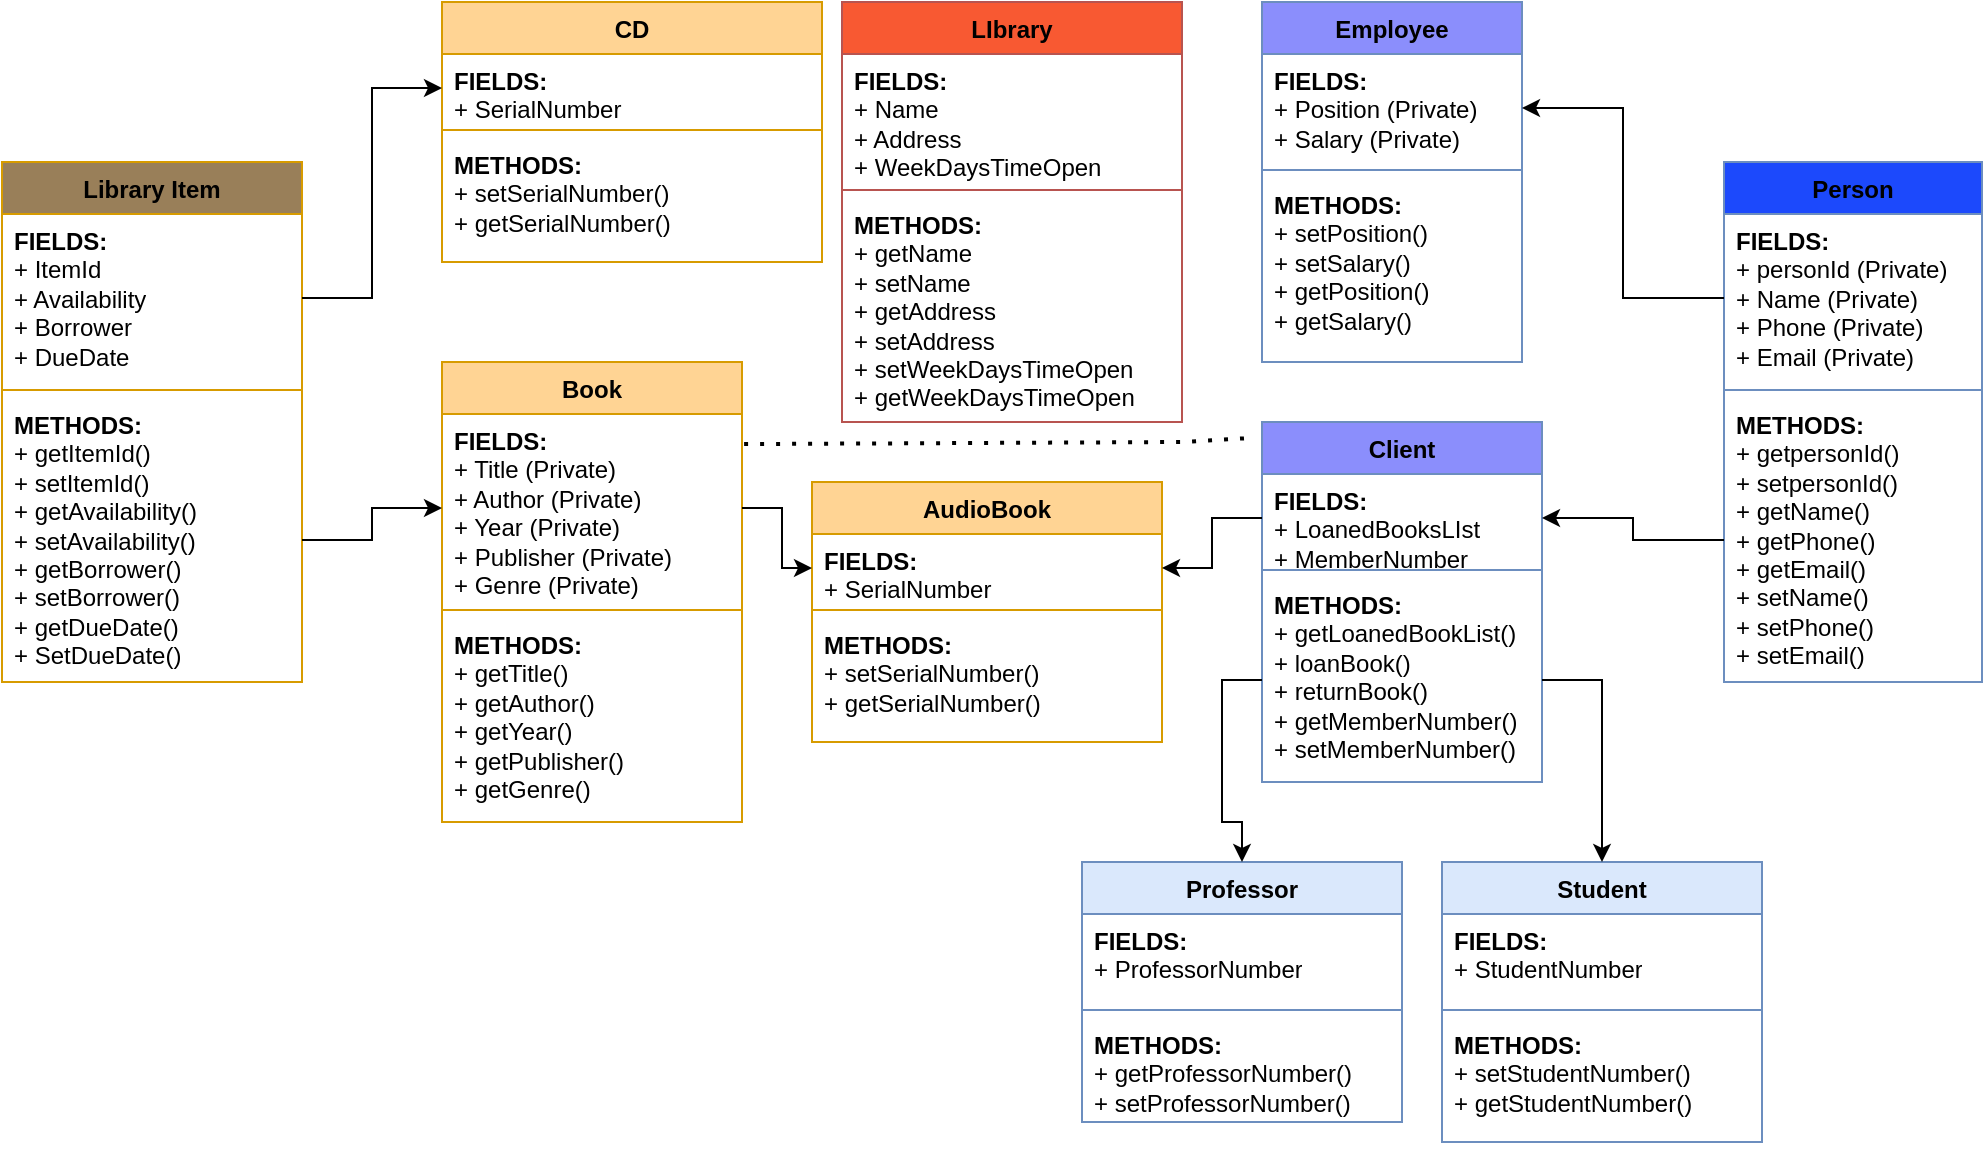 <mxfile version="21.1.8" type="github">
  <diagram name="Page-1" id="rwvauSxjsksC3MHOpXXF">
    <mxGraphModel dx="3134" dy="768" grid="1" gridSize="10" guides="1" tooltips="1" connect="1" arrows="1" fold="1" page="1" pageScale="1" pageWidth="850" pageHeight="1100" math="0" shadow="0">
      <root>
        <mxCell id="0" />
        <mxCell id="1" parent="0" />
        <mxCell id="jhaIpsoPv-nKPH1S88DZ-1" value="LIbrary" style="swimlane;fontStyle=1;align=center;verticalAlign=top;childLayout=stackLayout;horizontal=1;startSize=26;horizontalStack=0;resizeParent=1;resizeParentMax=0;resizeLast=0;collapsible=1;marginBottom=0;whiteSpace=wrap;html=1;fillColor=#F85932;strokeColor=#b85450;" vertex="1" parent="1">
          <mxGeometry x="-1102" y="30" width="170" height="210" as="geometry">
            <mxRectangle x="-1300" y="300" width="80" height="30" as="alternateBounds" />
          </mxGeometry>
        </mxCell>
        <mxCell id="jhaIpsoPv-nKPH1S88DZ-2" value="&lt;b&gt;FIELDS:&lt;br&gt;&lt;/b&gt;+ Name&lt;br&gt;+ Address&lt;br&gt;+ WeekDaysTimeOpen" style="text;strokeColor=none;fillColor=none;align=left;verticalAlign=top;spacingLeft=4;spacingRight=4;overflow=hidden;rotatable=0;points=[[0,0.5],[1,0.5]];portConstraint=eastwest;whiteSpace=wrap;html=1;" vertex="1" parent="jhaIpsoPv-nKPH1S88DZ-1">
          <mxGeometry y="26" width="170" height="64" as="geometry" />
        </mxCell>
        <mxCell id="jhaIpsoPv-nKPH1S88DZ-3" value="" style="line;strokeWidth=1;fillColor=none;align=left;verticalAlign=middle;spacingTop=-1;spacingLeft=3;spacingRight=3;rotatable=0;labelPosition=right;points=[];portConstraint=eastwest;strokeColor=inherit;" vertex="1" parent="jhaIpsoPv-nKPH1S88DZ-1">
          <mxGeometry y="90" width="170" height="8" as="geometry" />
        </mxCell>
        <mxCell id="jhaIpsoPv-nKPH1S88DZ-4" value="&lt;b&gt;METHODS:&lt;br&gt;&lt;/b&gt;+ getName&lt;br&gt;+ setName&lt;br&gt;+ getAddress&lt;br&gt;+ setAddress&lt;br&gt;+ setWeekDaysTimeOpen&lt;br&gt;+ getWeekDaysTimeOpen&lt;br&gt;" style="text;strokeColor=none;fillColor=none;align=left;verticalAlign=top;spacingLeft=4;spacingRight=4;overflow=hidden;rotatable=0;points=[[0,0.5],[1,0.5]];portConstraint=eastwest;whiteSpace=wrap;html=1;" vertex="1" parent="jhaIpsoPv-nKPH1S88DZ-1">
          <mxGeometry y="98" width="170" height="112" as="geometry" />
        </mxCell>
        <mxCell id="jhaIpsoPv-nKPH1S88DZ-5" value="Person" style="swimlane;fontStyle=1;align=center;verticalAlign=top;childLayout=stackLayout;horizontal=1;startSize=26;horizontalStack=0;resizeParent=1;resizeParentMax=0;resizeLast=0;collapsible=1;marginBottom=0;whiteSpace=wrap;html=1;fillColor=#1C49FC;strokeColor=#6c8ebf;" vertex="1" parent="1">
          <mxGeometry x="-661" y="110" width="129" height="260" as="geometry">
            <mxRectangle x="-1300" y="300" width="80" height="30" as="alternateBounds" />
          </mxGeometry>
        </mxCell>
        <mxCell id="jhaIpsoPv-nKPH1S88DZ-6" value="&lt;b&gt;FIELDS:&lt;br&gt;&lt;/b&gt;+ personId (Private)&lt;br&gt;+ Name (Private)&lt;br&gt;+ Phone (Private)&lt;br&gt;+ Email (Private)" style="text;strokeColor=none;fillColor=none;align=left;verticalAlign=top;spacingLeft=4;spacingRight=4;overflow=hidden;rotatable=0;points=[[0,0.5],[1,0.5]];portConstraint=eastwest;whiteSpace=wrap;html=1;" vertex="1" parent="jhaIpsoPv-nKPH1S88DZ-5">
          <mxGeometry y="26" width="129" height="84" as="geometry" />
        </mxCell>
        <mxCell id="jhaIpsoPv-nKPH1S88DZ-7" value="" style="line;strokeWidth=1;fillColor=none;align=left;verticalAlign=middle;spacingTop=-1;spacingLeft=3;spacingRight=3;rotatable=0;labelPosition=right;points=[];portConstraint=eastwest;strokeColor=inherit;" vertex="1" parent="jhaIpsoPv-nKPH1S88DZ-5">
          <mxGeometry y="110" width="129" height="8" as="geometry" />
        </mxCell>
        <mxCell id="jhaIpsoPv-nKPH1S88DZ-8" value="&lt;b&gt;METHODS:&lt;/b&gt;&lt;br&gt;+ getpersonId()&lt;br&gt;+ setpersonId()&lt;br&gt;+ getName()&lt;br style=&quot;border-color: var(--border-color);&quot;&gt;+ getPhone()&lt;br style=&quot;border-color: var(--border-color);&quot;&gt;+ getEmail()&lt;br&gt;+&amp;nbsp;setName()&lt;br&gt;+&amp;nbsp;setPhone()&lt;br&gt;+ setEmail()" style="text;strokeColor=none;fillColor=none;align=left;verticalAlign=top;spacingLeft=4;spacingRight=4;overflow=hidden;rotatable=0;points=[[0,0.5],[1,0.5]];portConstraint=eastwest;whiteSpace=wrap;html=1;" vertex="1" parent="jhaIpsoPv-nKPH1S88DZ-5">
          <mxGeometry y="118" width="129" height="142" as="geometry" />
        </mxCell>
        <mxCell id="jhaIpsoPv-nKPH1S88DZ-9" value="Client" style="swimlane;fontStyle=1;align=center;verticalAlign=top;childLayout=stackLayout;horizontal=1;startSize=26;horizontalStack=0;resizeParent=1;resizeParentMax=0;resizeLast=0;collapsible=1;marginBottom=0;whiteSpace=wrap;html=1;fillColor=#8B8EFC;strokeColor=#6c8ebf;" vertex="1" parent="1">
          <mxGeometry x="-892" y="240" width="140" height="180" as="geometry">
            <mxRectangle x="-1300" y="300" width="80" height="30" as="alternateBounds" />
          </mxGeometry>
        </mxCell>
        <mxCell id="jhaIpsoPv-nKPH1S88DZ-10" value="&lt;b&gt;FIELDS:&lt;br&gt;&lt;/b&gt;+ LoanedBooksLIst&lt;br&gt;+ MemberNumber" style="text;strokeColor=none;fillColor=none;align=left;verticalAlign=top;spacingLeft=4;spacingRight=4;overflow=hidden;rotatable=0;points=[[0,0.5],[1,0.5]];portConstraint=eastwest;whiteSpace=wrap;html=1;" vertex="1" parent="jhaIpsoPv-nKPH1S88DZ-9">
          <mxGeometry y="26" width="140" height="44" as="geometry" />
        </mxCell>
        <mxCell id="jhaIpsoPv-nKPH1S88DZ-11" value="" style="line;strokeWidth=1;fillColor=none;align=left;verticalAlign=middle;spacingTop=-1;spacingLeft=3;spacingRight=3;rotatable=0;labelPosition=right;points=[];portConstraint=eastwest;strokeColor=inherit;" vertex="1" parent="jhaIpsoPv-nKPH1S88DZ-9">
          <mxGeometry y="70" width="140" height="8" as="geometry" />
        </mxCell>
        <mxCell id="jhaIpsoPv-nKPH1S88DZ-12" value="&lt;b&gt;METHODS:&lt;/b&gt;&lt;br&gt;+&amp;nbsp;getLoanedBookList()&lt;br&gt;+ loanBook()&lt;br&gt;+ returnBook()&lt;br&gt;+ getMemberNumber()&lt;br style=&quot;border-color: var(--border-color);&quot;&gt;+ setMemberNumber()" style="text;strokeColor=none;fillColor=none;align=left;verticalAlign=top;spacingLeft=4;spacingRight=4;overflow=hidden;rotatable=0;points=[[0,0.5],[1,0.5]];portConstraint=eastwest;whiteSpace=wrap;html=1;" vertex="1" parent="jhaIpsoPv-nKPH1S88DZ-9">
          <mxGeometry y="78" width="140" height="102" as="geometry" />
        </mxCell>
        <mxCell id="jhaIpsoPv-nKPH1S88DZ-13" value="Employee" style="swimlane;fontStyle=1;align=center;verticalAlign=top;childLayout=stackLayout;horizontal=1;startSize=26;horizontalStack=0;resizeParent=1;resizeParentMax=0;resizeLast=0;collapsible=1;marginBottom=0;whiteSpace=wrap;html=1;fillColor=#8B8EFC;strokeColor=#6c8ebf;" vertex="1" parent="1">
          <mxGeometry x="-892" y="30" width="130" height="180" as="geometry">
            <mxRectangle x="-1300" y="300" width="80" height="30" as="alternateBounds" />
          </mxGeometry>
        </mxCell>
        <mxCell id="jhaIpsoPv-nKPH1S88DZ-14" value="&lt;b&gt;FIELDS:&lt;br&gt;&lt;/b&gt;+ Position (Private)&amp;nbsp;&lt;br&gt;+ Salary (Private)" style="text;strokeColor=none;fillColor=none;align=left;verticalAlign=top;spacingLeft=4;spacingRight=4;overflow=hidden;rotatable=0;points=[[0,0.5],[1,0.5]];portConstraint=eastwest;whiteSpace=wrap;html=1;" vertex="1" parent="jhaIpsoPv-nKPH1S88DZ-13">
          <mxGeometry y="26" width="130" height="54" as="geometry" />
        </mxCell>
        <mxCell id="jhaIpsoPv-nKPH1S88DZ-15" value="" style="line;strokeWidth=1;fillColor=none;align=left;verticalAlign=middle;spacingTop=-1;spacingLeft=3;spacingRight=3;rotatable=0;labelPosition=right;points=[];portConstraint=eastwest;strokeColor=inherit;" vertex="1" parent="jhaIpsoPv-nKPH1S88DZ-13">
          <mxGeometry y="80" width="130" height="8" as="geometry" />
        </mxCell>
        <mxCell id="jhaIpsoPv-nKPH1S88DZ-16" value="&lt;b&gt;METHODS:&lt;/b&gt;&lt;br&gt;+ setPosition()&lt;br style=&quot;border-color: var(--border-color);&quot;&gt;+ setSalary()&lt;br&gt;+&amp;nbsp;getPosition()&lt;br&gt;+&amp;nbsp;getSalary()" style="text;strokeColor=none;fillColor=none;align=left;verticalAlign=top;spacingLeft=4;spacingRight=4;overflow=hidden;rotatable=0;points=[[0,0.5],[1,0.5]];portConstraint=eastwest;whiteSpace=wrap;html=1;" vertex="1" parent="jhaIpsoPv-nKPH1S88DZ-13">
          <mxGeometry y="88" width="130" height="92" as="geometry" />
        </mxCell>
        <mxCell id="jhaIpsoPv-nKPH1S88DZ-17" value="Professor" style="swimlane;fontStyle=1;align=center;verticalAlign=top;childLayout=stackLayout;horizontal=1;startSize=26;horizontalStack=0;resizeParent=1;resizeParentMax=0;resizeLast=0;collapsible=1;marginBottom=0;whiteSpace=wrap;html=1;fillColor=#dae8fc;strokeColor=#6c8ebf;" vertex="1" parent="1">
          <mxGeometry x="-982" y="460" width="160" height="130" as="geometry">
            <mxRectangle x="-1300" y="300" width="80" height="30" as="alternateBounds" />
          </mxGeometry>
        </mxCell>
        <mxCell id="jhaIpsoPv-nKPH1S88DZ-18" value="&lt;b style=&quot;&quot;&gt;FIELDS:&lt;br&gt;&lt;/b&gt;+ ProfessorNumber" style="text;strokeColor=none;fillColor=none;align=left;verticalAlign=top;spacingLeft=4;spacingRight=4;overflow=hidden;rotatable=0;points=[[0,0.5],[1,0.5]];portConstraint=eastwest;whiteSpace=wrap;html=1;" vertex="1" parent="jhaIpsoPv-nKPH1S88DZ-17">
          <mxGeometry y="26" width="160" height="44" as="geometry" />
        </mxCell>
        <mxCell id="jhaIpsoPv-nKPH1S88DZ-19" value="" style="line;strokeWidth=1;fillColor=none;align=left;verticalAlign=middle;spacingTop=-1;spacingLeft=3;spacingRight=3;rotatable=0;labelPosition=right;points=[];portConstraint=eastwest;strokeColor=inherit;" vertex="1" parent="jhaIpsoPv-nKPH1S88DZ-17">
          <mxGeometry y="70" width="160" height="8" as="geometry" />
        </mxCell>
        <mxCell id="jhaIpsoPv-nKPH1S88DZ-20" value="&lt;b style=&quot;&quot;&gt;METHODS:&lt;/b&gt;&lt;br&gt;+ getProfessorNumber()&lt;br&gt;+ setProfessorNumber()" style="text;strokeColor=none;fillColor=none;align=left;verticalAlign=top;spacingLeft=4;spacingRight=4;overflow=hidden;rotatable=0;points=[[0,0.5],[1,0.5]];portConstraint=eastwest;whiteSpace=wrap;html=1;" vertex="1" parent="jhaIpsoPv-nKPH1S88DZ-17">
          <mxGeometry y="78" width="160" height="52" as="geometry" />
        </mxCell>
        <mxCell id="jhaIpsoPv-nKPH1S88DZ-21" value="Student" style="swimlane;fontStyle=1;align=center;verticalAlign=top;childLayout=stackLayout;horizontal=1;startSize=26;horizontalStack=0;resizeParent=1;resizeParentMax=0;resizeLast=0;collapsible=1;marginBottom=0;whiteSpace=wrap;html=1;fillColor=#dae8fc;strokeColor=#6c8ebf;" vertex="1" parent="1">
          <mxGeometry x="-802" y="460" width="160" height="140" as="geometry">
            <mxRectangle x="-1300" y="300" width="80" height="30" as="alternateBounds" />
          </mxGeometry>
        </mxCell>
        <mxCell id="jhaIpsoPv-nKPH1S88DZ-22" value="&lt;b&gt;FIELDS:&lt;br&gt;&lt;/b&gt;+ StudentNumber" style="text;strokeColor=none;fillColor=none;align=left;verticalAlign=top;spacingLeft=4;spacingRight=4;overflow=hidden;rotatable=0;points=[[0,0.5],[1,0.5]];portConstraint=eastwest;whiteSpace=wrap;html=1;" vertex="1" parent="jhaIpsoPv-nKPH1S88DZ-21">
          <mxGeometry y="26" width="160" height="44" as="geometry" />
        </mxCell>
        <mxCell id="jhaIpsoPv-nKPH1S88DZ-23" value="" style="line;strokeWidth=1;fillColor=none;align=left;verticalAlign=middle;spacingTop=-1;spacingLeft=3;spacingRight=3;rotatable=0;labelPosition=right;points=[];portConstraint=eastwest;strokeColor=inherit;" vertex="1" parent="jhaIpsoPv-nKPH1S88DZ-21">
          <mxGeometry y="70" width="160" height="8" as="geometry" />
        </mxCell>
        <mxCell id="jhaIpsoPv-nKPH1S88DZ-24" value="&lt;b&gt;METHODS:&lt;/b&gt;&lt;br&gt;+ setStudentNumber()&lt;br&gt;+ getStudentNumber()" style="text;strokeColor=none;fillColor=none;align=left;verticalAlign=top;spacingLeft=4;spacingRight=4;overflow=hidden;rotatable=0;points=[[0,0.5],[1,0.5]];portConstraint=eastwest;whiteSpace=wrap;html=1;" vertex="1" parent="jhaIpsoPv-nKPH1S88DZ-21">
          <mxGeometry y="78" width="160" height="62" as="geometry" />
        </mxCell>
        <mxCell id="jhaIpsoPv-nKPH1S88DZ-25" style="edgeStyle=orthogonalEdgeStyle;rounded=0;orthogonalLoop=1;jettySize=auto;html=1;exitX=0;exitY=0.5;exitDx=0;exitDy=0;entryX=0.5;entryY=0;entryDx=0;entryDy=0;" edge="1" parent="1" source="jhaIpsoPv-nKPH1S88DZ-12" target="jhaIpsoPv-nKPH1S88DZ-17">
          <mxGeometry relative="1" as="geometry" />
        </mxCell>
        <mxCell id="jhaIpsoPv-nKPH1S88DZ-26" style="edgeStyle=orthogonalEdgeStyle;rounded=0;orthogonalLoop=1;jettySize=auto;html=1;exitX=1;exitY=0.5;exitDx=0;exitDy=0;entryX=0.5;entryY=0;entryDx=0;entryDy=0;" edge="1" parent="1" source="jhaIpsoPv-nKPH1S88DZ-12" target="jhaIpsoPv-nKPH1S88DZ-21">
          <mxGeometry relative="1" as="geometry" />
        </mxCell>
        <mxCell id="jhaIpsoPv-nKPH1S88DZ-27" value="Book" style="swimlane;fontStyle=1;align=center;verticalAlign=top;childLayout=stackLayout;horizontal=1;startSize=26;horizontalStack=0;resizeParent=1;resizeParentMax=0;resizeLast=0;collapsible=1;marginBottom=0;whiteSpace=wrap;html=1;fillColor=#FFD494;strokeColor=#d79b00;" vertex="1" parent="1">
          <mxGeometry x="-1302" y="210" width="150" height="230" as="geometry">
            <mxRectangle x="-1300" y="300" width="80" height="30" as="alternateBounds" />
          </mxGeometry>
        </mxCell>
        <mxCell id="jhaIpsoPv-nKPH1S88DZ-28" value="&lt;b style=&quot;border-color: var(--border-color);&quot;&gt;FIELDS:&lt;br style=&quot;border-color: var(--border-color);&quot;&gt;&lt;/b&gt;+ Title (Private)&lt;br style=&quot;border-color: var(--border-color);&quot;&gt;+ Author (Private)&lt;br style=&quot;border-color: var(--border-color);&quot;&gt;+ Year (Private)&lt;br style=&quot;border-color: var(--border-color);&quot;&gt;+ Publisher (Private)&lt;br style=&quot;border-color: var(--border-color);&quot;&gt;+ Genre (Private)" style="text;strokeColor=none;fillColor=none;align=left;verticalAlign=top;spacingLeft=4;spacingRight=4;overflow=hidden;rotatable=0;points=[[0,0.5],[1,0.5]];portConstraint=eastwest;whiteSpace=wrap;html=1;" vertex="1" parent="jhaIpsoPv-nKPH1S88DZ-27">
          <mxGeometry y="26" width="150" height="94" as="geometry" />
        </mxCell>
        <mxCell id="jhaIpsoPv-nKPH1S88DZ-29" value="" style="line;strokeWidth=1;fillColor=none;align=left;verticalAlign=middle;spacingTop=-1;spacingLeft=3;spacingRight=3;rotatable=0;labelPosition=right;points=[];portConstraint=eastwest;strokeColor=inherit;" vertex="1" parent="jhaIpsoPv-nKPH1S88DZ-27">
          <mxGeometry y="120" width="150" height="8" as="geometry" />
        </mxCell>
        <mxCell id="jhaIpsoPv-nKPH1S88DZ-30" value="&lt;b style=&quot;border-color: var(--border-color);&quot;&gt;METHODS:&lt;/b&gt;&lt;br style=&quot;border-color: var(--border-color);&quot;&gt;+&amp;nbsp;getTitle()&lt;br style=&quot;border-color: var(--border-color);&quot;&gt;+&amp;nbsp;getAuthor()&lt;br style=&quot;border-color: var(--border-color);&quot;&gt;+&amp;nbsp;getYear()&lt;br style=&quot;border-color: var(--border-color);&quot;&gt;+&amp;nbsp;getPublisher()&lt;br style=&quot;border-color: var(--border-color);&quot;&gt;+&amp;nbsp;getGenre()" style="text;strokeColor=none;fillColor=none;align=left;verticalAlign=top;spacingLeft=4;spacingRight=4;overflow=hidden;rotatable=0;points=[[0,0.5],[1,0.5]];portConstraint=eastwest;whiteSpace=wrap;html=1;" vertex="1" parent="jhaIpsoPv-nKPH1S88DZ-27">
          <mxGeometry y="128" width="150" height="102" as="geometry" />
        </mxCell>
        <mxCell id="jhaIpsoPv-nKPH1S88DZ-31" value="Library Item" style="swimlane;fontStyle=1;align=center;verticalAlign=top;childLayout=stackLayout;horizontal=1;startSize=26;horizontalStack=0;resizeParent=1;resizeParentMax=0;resizeLast=0;collapsible=1;marginBottom=0;whiteSpace=wrap;html=1;fillColor=#997F59;strokeColor=#d79b00;" vertex="1" parent="1">
          <mxGeometry x="-1522" y="110" width="150" height="260" as="geometry">
            <mxRectangle x="-1300" y="300" width="80" height="30" as="alternateBounds" />
          </mxGeometry>
        </mxCell>
        <mxCell id="jhaIpsoPv-nKPH1S88DZ-32" value="&lt;b&gt;FIELDS:&lt;br&gt;&lt;/b&gt;+ ItemId&lt;br&gt;+ Availability&lt;br&gt;+ Borrower&lt;br&gt;+ DueDate" style="text;strokeColor=none;fillColor=none;align=left;verticalAlign=top;spacingLeft=4;spacingRight=4;overflow=hidden;rotatable=0;points=[[0,0.5],[1,0.5]];portConstraint=eastwest;whiteSpace=wrap;html=1;" vertex="1" parent="jhaIpsoPv-nKPH1S88DZ-31">
          <mxGeometry y="26" width="150" height="84" as="geometry" />
        </mxCell>
        <mxCell id="jhaIpsoPv-nKPH1S88DZ-33" value="" style="line;strokeWidth=1;fillColor=none;align=left;verticalAlign=middle;spacingTop=-1;spacingLeft=3;spacingRight=3;rotatable=0;labelPosition=right;points=[];portConstraint=eastwest;strokeColor=inherit;" vertex="1" parent="jhaIpsoPv-nKPH1S88DZ-31">
          <mxGeometry y="110" width="150" height="8" as="geometry" />
        </mxCell>
        <mxCell id="jhaIpsoPv-nKPH1S88DZ-34" value="&lt;b&gt;METHODS:&lt;/b&gt;&lt;br&gt;+&amp;nbsp;getItemId()&lt;br&gt;+&amp;nbsp;setItemId()&lt;br&gt;+ getAvailability()&lt;br&gt;+ setAvailability()&lt;br&gt;+ getBorrower()&lt;br&gt;+ setBorrower()&lt;br&gt;+ getDueDate()&lt;br&gt;+ SetDueDate()" style="text;strokeColor=none;fillColor=none;align=left;verticalAlign=top;spacingLeft=4;spacingRight=4;overflow=hidden;rotatable=0;points=[[0,0.5],[1,0.5]];portConstraint=eastwest;whiteSpace=wrap;html=1;" vertex="1" parent="jhaIpsoPv-nKPH1S88DZ-31">
          <mxGeometry y="118" width="150" height="142" as="geometry" />
        </mxCell>
        <mxCell id="jhaIpsoPv-nKPH1S88DZ-35" value="CD" style="swimlane;fontStyle=1;align=center;verticalAlign=top;childLayout=stackLayout;horizontal=1;startSize=26;horizontalStack=0;resizeParent=1;resizeParentMax=0;resizeLast=0;collapsible=1;marginBottom=0;whiteSpace=wrap;html=1;fillColor=#FFD494;strokeColor=#d79b00;" vertex="1" parent="1">
          <mxGeometry x="-1302" y="30" width="190" height="130" as="geometry">
            <mxRectangle x="-1300" y="300" width="80" height="30" as="alternateBounds" />
          </mxGeometry>
        </mxCell>
        <mxCell id="jhaIpsoPv-nKPH1S88DZ-36" value="&lt;b&gt;FIELDS:&lt;br&gt;&lt;/b&gt;+ SerialNumber" style="text;strokeColor=none;fillColor=none;align=left;verticalAlign=top;spacingLeft=4;spacingRight=4;overflow=hidden;rotatable=0;points=[[0,0.5],[1,0.5]];portConstraint=eastwest;whiteSpace=wrap;html=1;" vertex="1" parent="jhaIpsoPv-nKPH1S88DZ-35">
          <mxGeometry y="26" width="190" height="34" as="geometry" />
        </mxCell>
        <mxCell id="jhaIpsoPv-nKPH1S88DZ-37" value="" style="line;strokeWidth=1;fillColor=none;align=left;verticalAlign=middle;spacingTop=-1;spacingLeft=3;spacingRight=3;rotatable=0;labelPosition=right;points=[];portConstraint=eastwest;strokeColor=inherit;" vertex="1" parent="jhaIpsoPv-nKPH1S88DZ-35">
          <mxGeometry y="60" width="190" height="8" as="geometry" />
        </mxCell>
        <mxCell id="jhaIpsoPv-nKPH1S88DZ-38" value="&lt;b style=&quot;&quot;&gt;METHODS:&lt;/b&gt;&lt;br&gt;+ setSerialNumber()&lt;br&gt;+ getSerialNumber()" style="text;strokeColor=none;fillColor=none;align=left;verticalAlign=top;spacingLeft=4;spacingRight=4;overflow=hidden;rotatable=0;points=[[0,0.5],[1,0.5]];portConstraint=eastwest;whiteSpace=wrap;html=1;" vertex="1" parent="jhaIpsoPv-nKPH1S88DZ-35">
          <mxGeometry y="68" width="190" height="62" as="geometry" />
        </mxCell>
        <mxCell id="jhaIpsoPv-nKPH1S88DZ-39" style="edgeStyle=orthogonalEdgeStyle;rounded=0;orthogonalLoop=1;jettySize=auto;html=1;exitX=1;exitY=0.5;exitDx=0;exitDy=0;entryX=0;entryY=0.5;entryDx=0;entryDy=0;" edge="1" parent="1" source="jhaIpsoPv-nKPH1S88DZ-34" target="jhaIpsoPv-nKPH1S88DZ-28">
          <mxGeometry relative="1" as="geometry" />
        </mxCell>
        <mxCell id="jhaIpsoPv-nKPH1S88DZ-40" style="edgeStyle=orthogonalEdgeStyle;rounded=0;orthogonalLoop=1;jettySize=auto;html=1;exitX=1;exitY=0.5;exitDx=0;exitDy=0;entryX=0;entryY=0.5;entryDx=0;entryDy=0;" edge="1" parent="1" source="jhaIpsoPv-nKPH1S88DZ-32" target="jhaIpsoPv-nKPH1S88DZ-36">
          <mxGeometry relative="1" as="geometry" />
        </mxCell>
        <mxCell id="jhaIpsoPv-nKPH1S88DZ-41" style="edgeStyle=orthogonalEdgeStyle;rounded=0;orthogonalLoop=1;jettySize=auto;html=1;exitX=0;exitY=0.5;exitDx=0;exitDy=0;" edge="1" parent="1" source="jhaIpsoPv-nKPH1S88DZ-6" target="jhaIpsoPv-nKPH1S88DZ-14">
          <mxGeometry relative="1" as="geometry" />
        </mxCell>
        <mxCell id="jhaIpsoPv-nKPH1S88DZ-42" style="edgeStyle=orthogonalEdgeStyle;rounded=0;orthogonalLoop=1;jettySize=auto;html=1;exitX=0;exitY=0.5;exitDx=0;exitDy=0;entryX=1;entryY=0.5;entryDx=0;entryDy=0;" edge="1" parent="1" source="jhaIpsoPv-nKPH1S88DZ-8" target="jhaIpsoPv-nKPH1S88DZ-10">
          <mxGeometry relative="1" as="geometry" />
        </mxCell>
        <mxCell id="jhaIpsoPv-nKPH1S88DZ-43" value="AudioBook" style="swimlane;fontStyle=1;align=center;verticalAlign=top;childLayout=stackLayout;horizontal=1;startSize=26;horizontalStack=0;resizeParent=1;resizeParentMax=0;resizeLast=0;collapsible=1;marginBottom=0;whiteSpace=wrap;html=1;fillColor=#FFD494;strokeColor=#d79b00;" vertex="1" parent="1">
          <mxGeometry x="-1117" y="270" width="175" height="130" as="geometry">
            <mxRectangle x="-1300" y="300" width="80" height="30" as="alternateBounds" />
          </mxGeometry>
        </mxCell>
        <mxCell id="jhaIpsoPv-nKPH1S88DZ-44" value="&lt;b style=&quot;&quot;&gt;FIELDS:&lt;br&gt;&lt;/b&gt;+&amp;nbsp;SerialNumber" style="text;strokeColor=none;fillColor=none;align=left;verticalAlign=top;spacingLeft=4;spacingRight=4;overflow=hidden;rotatable=0;points=[[0,0.5],[1,0.5]];portConstraint=eastwest;whiteSpace=wrap;html=1;" vertex="1" parent="jhaIpsoPv-nKPH1S88DZ-43">
          <mxGeometry y="26" width="175" height="34" as="geometry" />
        </mxCell>
        <mxCell id="jhaIpsoPv-nKPH1S88DZ-45" value="" style="line;strokeWidth=1;fillColor=none;align=left;verticalAlign=middle;spacingTop=-1;spacingLeft=3;spacingRight=3;rotatable=0;labelPosition=right;points=[];portConstraint=eastwest;strokeColor=inherit;" vertex="1" parent="jhaIpsoPv-nKPH1S88DZ-43">
          <mxGeometry y="60" width="175" height="8" as="geometry" />
        </mxCell>
        <mxCell id="jhaIpsoPv-nKPH1S88DZ-46" value="&lt;b style=&quot;&quot;&gt;METHODS:&lt;/b&gt;&lt;br&gt;+ setSerialNumber()&lt;br&gt;+ getSerialNumber()" style="text;strokeColor=none;fillColor=none;align=left;verticalAlign=top;spacingLeft=4;spacingRight=4;overflow=hidden;rotatable=0;points=[[0,0.5],[1,0.5]];portConstraint=eastwest;whiteSpace=wrap;html=1;" vertex="1" parent="jhaIpsoPv-nKPH1S88DZ-43">
          <mxGeometry y="68" width="175" height="62" as="geometry" />
        </mxCell>
        <mxCell id="jhaIpsoPv-nKPH1S88DZ-47" style="edgeStyle=orthogonalEdgeStyle;rounded=0;orthogonalLoop=1;jettySize=auto;html=1;exitX=1;exitY=0.5;exitDx=0;exitDy=0;entryX=0;entryY=0.5;entryDx=0;entryDy=0;" edge="1" parent="1" source="jhaIpsoPv-nKPH1S88DZ-28" target="jhaIpsoPv-nKPH1S88DZ-44">
          <mxGeometry relative="1" as="geometry" />
        </mxCell>
        <mxCell id="jhaIpsoPv-nKPH1S88DZ-48" value="" style="endArrow=none;dashed=1;html=1;dashPattern=1 3;strokeWidth=2;rounded=0;exitX=1.007;exitY=0.16;exitDx=0;exitDy=0;exitPerimeter=0;entryX=-0.031;entryY=0.044;entryDx=0;entryDy=0;entryPerimeter=0;" edge="1" parent="1" source="jhaIpsoPv-nKPH1S88DZ-28" target="jhaIpsoPv-nKPH1S88DZ-9">
          <mxGeometry width="50" height="50" relative="1" as="geometry">
            <mxPoint x="-1002" y="320" as="sourcePoint" />
            <mxPoint x="-892" y="270" as="targetPoint" />
            <Array as="points">
              <mxPoint x="-932" y="250" />
            </Array>
          </mxGeometry>
        </mxCell>
        <mxCell id="jhaIpsoPv-nKPH1S88DZ-49" value="" style="edgeStyle=orthogonalEdgeStyle;rounded=0;orthogonalLoop=1;jettySize=auto;html=1;" edge="1" parent="1" source="jhaIpsoPv-nKPH1S88DZ-10" target="jhaIpsoPv-nKPH1S88DZ-44">
          <mxGeometry relative="1" as="geometry" />
        </mxCell>
      </root>
    </mxGraphModel>
  </diagram>
</mxfile>
